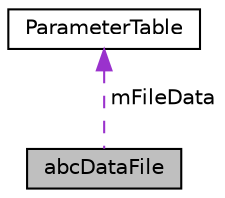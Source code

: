 digraph "abcDataFile"
{
 // LATEX_PDF_SIZE
  edge [fontname="Helvetica",fontsize="10",labelfontname="Helvetica",labelfontsize="10"];
  node [fontname="Helvetica",fontsize="10",shape=record];
  Node1 [label="abcDataFile",height=0.2,width=0.4,color="black", fillcolor="grey75", style="filled", fontcolor="black",tooltip="This is an abstract base class that provides an interface for handling data files in the simulation."];
  Node2 -> Node1 [dir="back",color="darkorchid3",fontsize="10",style="dashed",label=" mFileData" ,fontname="Helvetica"];
  Node2 [label="ParameterTable",height=0.2,width=0.4,color="black", fillcolor="white", style="filled",URL="$class_parameter_table.html",tooltip=" "];
}
